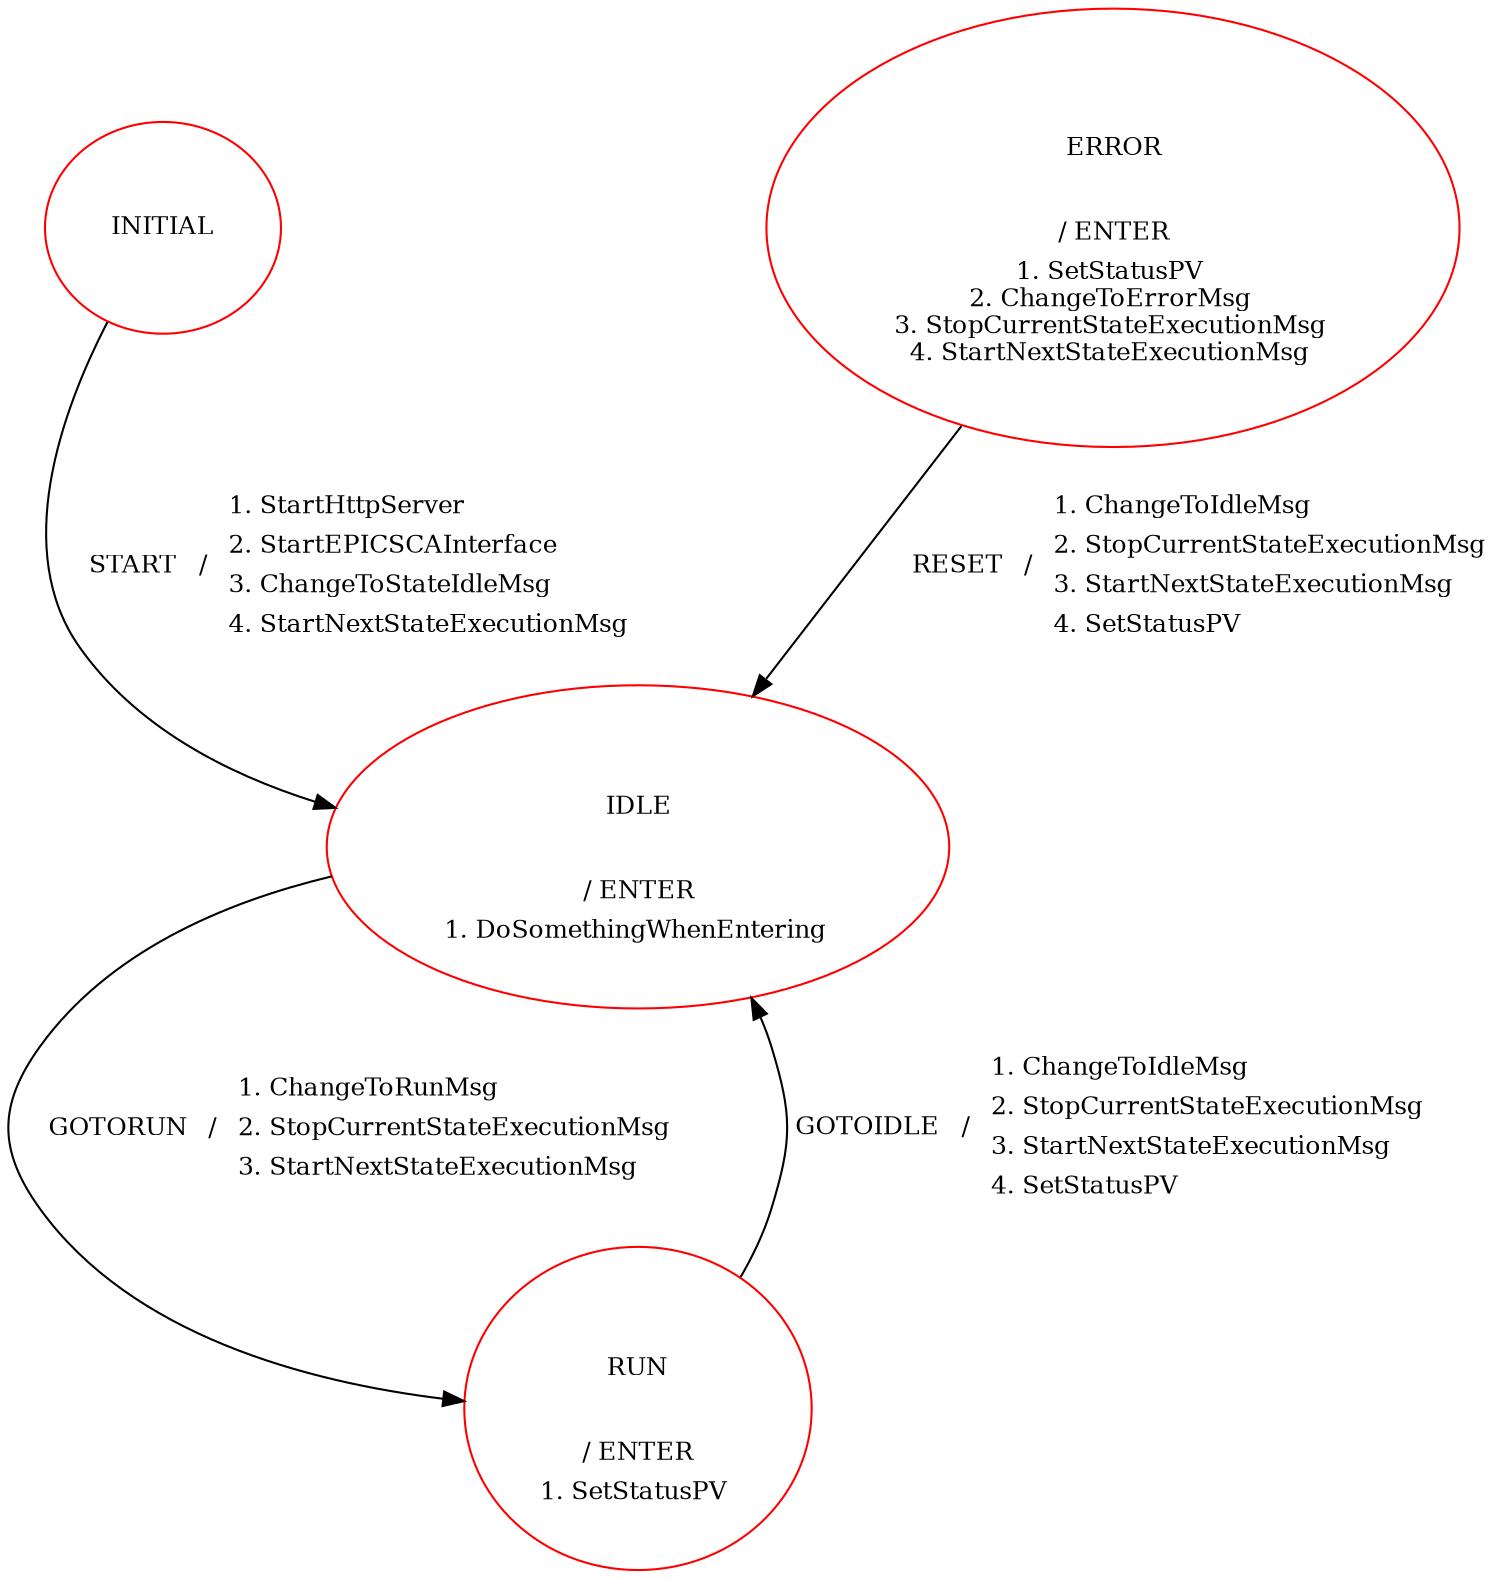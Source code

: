 digraph G {
rankdir=TD
nodesep=2.5
"INITIAL" [style=filled, fillcolor=white, color=red,label=<<TABLE border="0" cellborder="0"><TR><TD width="60" height="60"><font point-size="12">INITIAL</font></TD></TR></TABLE>>]
"IDLE" [style=filled, fillcolor=white, color=red,label=<<TABLE border="0" cellborder="0"><TR><TD width="60" height="60"><font point-size="12">IDLE</font></TD></TR><TR><TD><font point-size="12"> / ENTER </font></TD></TR><TR><TD><font point-size="12">1. DoSomethingWhenEntering <BR/></font></TD></TR></TABLE>>]
"RUN" [style=filled, fillcolor=white, color=red,label=<<TABLE border="0" cellborder="0"><TR><TD width="60" height="60"><font point-size="12">RUN</font></TD></TR><TR><TD><font point-size="12"> / ENTER </font></TD></TR><TR><TD><font point-size="12">1. SetStatusPV <BR/></font></TD></TR></TABLE>>]
"ERROR" [style=filled, fillcolor=white, color=red,label=<<TABLE border="0" cellborder="0"><TR><TD width="60" height="60"><font point-size="12">ERROR</font></TD></TR><TR><TD><font point-size="12"> / ENTER </font></TD></TR><TR><TD><font point-size="12">1. SetStatusPV <BR/>2. ChangeToErrorMsg <BR/>3. StopCurrentStateExecutionMsg <BR/>4. StartNextStateExecutionMsg <BR/></font></TD></TR></TABLE>>]
"INITIAL"->"IDLE" [label= <<TABLE border="0" cellborder="0"><TR><TD ROWSPAN="4"><font point-size="12">START</font></TD><TD ALIGN="CENTER" ROWSPAN="4"><font point-size="12"> / </font></TD><TD ALIGN="LEFT"><font point-size="12">1. StartHttpServer </font></TD></TR><TR><TD ALIGN="LEFT"><font point-size="12">2. StartEPICSCAInterface </font></TD></TR><TR><TD ALIGN="LEFT"><font point-size="12">3. ChangeToStateIdleMsg </font></TD></TR><TR><TD ALIGN="LEFT"><font point-size="12">4. StartNextStateExecutionMsg </font></TD></TR></TABLE>>]
"IDLE"->"RUN" [label= <<TABLE border="0" cellborder="0"><TR><TD ROWSPAN="3"><font point-size="12">GOTORUN</font></TD><TD ALIGN="CENTER" ROWSPAN="3"><font point-size="12"> / </font></TD><TD ALIGN="LEFT"><font point-size="12">1. ChangeToRunMsg </font></TD></TR><TR><TD ALIGN="LEFT"><font point-size="12">2. StopCurrentStateExecutionMsg </font></TD></TR><TR><TD ALIGN="LEFT"><font point-size="12">3. StartNextStateExecutionMsg </font></TD></TR></TABLE>>]
"RUN"->"IDLE" [label= <<TABLE border="0" cellborder="0"><TR><TD ROWSPAN="4"><font point-size="12">GOTOIDLE</font></TD><TD ALIGN="CENTER" ROWSPAN="4"><font point-size="12"> / </font></TD><TD ALIGN="LEFT"><font point-size="12">1. ChangeToIdleMsg </font></TD></TR><TR><TD ALIGN="LEFT"><font point-size="12">2. StopCurrentStateExecutionMsg </font></TD></TR><TR><TD ALIGN="LEFT"><font point-size="12">3. StartNextStateExecutionMsg </font></TD></TR><TR><TD ALIGN="LEFT"><font point-size="12">4. SetStatusPV </font></TD></TR></TABLE>>]
"ERROR"->"IDLE" [label= <<TABLE border="0" cellborder="0"><TR><TD ROWSPAN="4"><font point-size="12">RESET</font></TD><TD ALIGN="CENTER" ROWSPAN="4"><font point-size="12"> / </font></TD><TD ALIGN="LEFT"><font point-size="12">1. ChangeToIdleMsg </font></TD></TR><TR><TD ALIGN="LEFT"><font point-size="12">2. StopCurrentStateExecutionMsg </font></TD></TR><TR><TD ALIGN="LEFT"><font point-size="12">3. StartNextStateExecutionMsg </font></TD></TR><TR><TD ALIGN="LEFT"><font point-size="12">4. SetStatusPV </font></TD></TR></TABLE>>]
}
